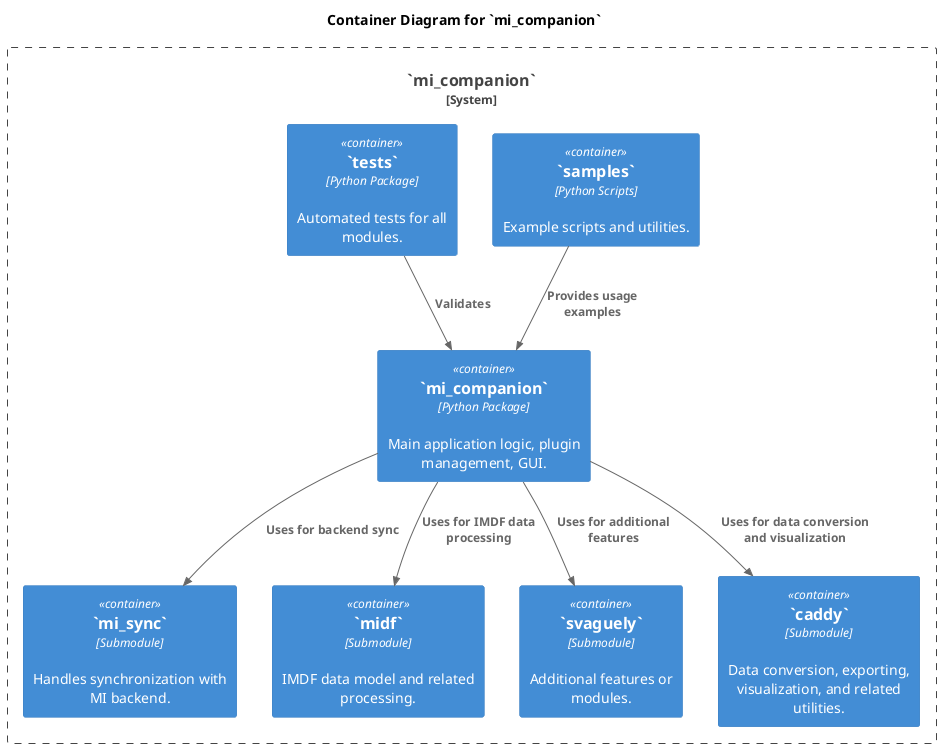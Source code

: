 @startuml C4_Container
!include <C4/C4_Container.puml>

title Container Diagram for `mi_companion`

System_Boundary(mi_companion, "`mi_companion`") {
    Container(mi_companion_app, "`mi_companion`", "Python Package", "Main application logic, plugin management, GUI.")
    Container(mi_sync, "`mi_sync`", "Submodule", "Handles synchronization with MI backend.")
    Container(midf, "`midf`", "Submodule", "IMDF data model and related processing.")
    Container(svaguely, "`svaguely`", "Submodule", "Additional features or modules.")
    Container(caddy, "`caddy`", "Submodule", "Data conversion, exporting, visualization, and related utilities.")
    Container(samples, "`samples`", "Python Scripts", "Example scripts and utilities.")
    Container(tests, "`tests`", "Python Package", "Automated tests for all modules.")
}

Rel(mi_companion_app, mi_sync, "Uses for backend sync")
Rel(mi_companion_app, midf, "Uses for IMDF data processing")
Rel(mi_companion_app, svaguely, "Uses for additional features")
Rel(mi_companion_app, caddy, "Uses for data conversion and visualization")
Rel(tests, mi_companion_app, "Validates")
Rel(samples, mi_companion_app, "Provides usage examples")

@enduml